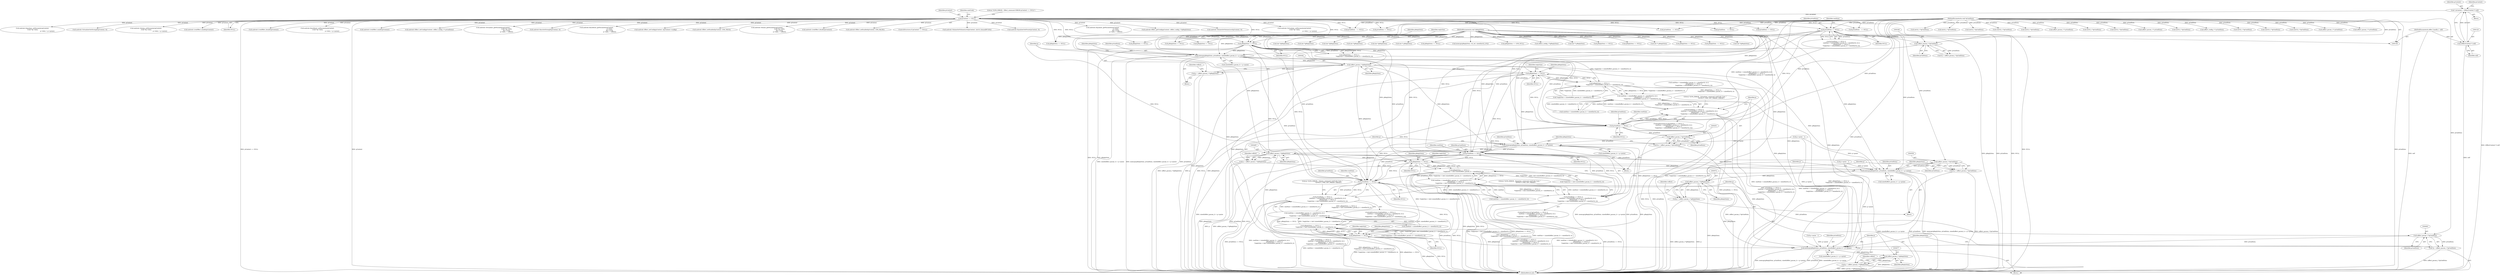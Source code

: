 digraph "0_Android_aeea52da00d210587fb3ed895de3d5f2e0264c88_4@API" {
"1000350" [label="(Call,memcpy(pReplyData, pCmdData, sizeof(effect_param_t) + p->psize))"];
"1000327" [label="(Call,pReplyData == NULL)"];
"1000114" [label="(MethodParameterIn,void *pReplyData)"];
"1000315" [label="(Call,pCmdData == NULL)"];
"1000112" [label="(MethodParameterIn,void *pCmdData)"];
"1000152" [label="(Call,pContext == NULL)"];
"1000117" [label="(Call,* pContext = (EffectContext *) self)"];
"1000119" [label="(Call,(EffectContext *) self)"];
"1000109" [label="(MethodParameterIn,effect_handle_t  self)"];
"1000347" [label="(Call,(effect_param_t *)pCmdData)"];
"1000361" [label="(Call,(effect_param_t *)pReplyData)"];
"1000359" [label="(Call,p = (effect_param_t *)pReplyData)"];
"1000430" [label="(Call,pReplyData == NULL)"];
"1000429" [label="(Call,pReplyData == NULL ||\n                        *replySize < (sizeof(effect_param_t) + sizeof(int32_t)))"];
"1000421" [label="(Call,cmdSize < (sizeof(effect_param_t) + sizeof(int32_t)) ||\n                        pReplyData == NULL ||\n                        *replySize < (sizeof(effect_param_t) + sizeof(int32_t)))"];
"1000417" [label="(Call,pCmdData == NULL ||\n                        cmdSize < (sizeof(effect_param_t) + sizeof(int32_t)) ||\n                        pReplyData == NULL ||\n                        *replySize < (sizeof(effect_param_t) + sizeof(int32_t)))"];
"1000453" [label="(Call,memcpy(pReplyData, pCmdData, sizeof(effect_param_t) + p->psize))"];
"1000464" [label="(Call,(effect_param_t *)pReplyData)"];
"1000462" [label="(Call,p = (effect_param_t *)pReplyData)"];
"1000535" [label="(Call,pReplyData == NULL)"];
"1000534" [label="(Call,pReplyData == NULL ||\n                    *replySize < (int) (sizeof(effect_param_t) + sizeof(int32_t)))"];
"1000526" [label="(Call,cmdSize < (sizeof(effect_param_t) + sizeof(int32_t)) ||\n                    pReplyData == NULL ||\n                    *replySize < (int) (sizeof(effect_param_t) + sizeof(int32_t)))"];
"1000522" [label="(Call,pCmdData == NULL ||\n                    cmdSize < (sizeof(effect_param_t) + sizeof(int32_t)) ||\n                    pReplyData == NULL ||\n                    *replySize < (int) (sizeof(effect_param_t) + sizeof(int32_t)))"];
"1000639" [label="(Call,pReplyData == NULL ||\n                        *replySize < (int) (sizeof(effect_param_t) + sizeof(int32_t)))"];
"1000631" [label="(Call,cmdSize < (sizeof(effect_param_t) + sizeof(int32_t)) ||\n                        pReplyData == NULL ||\n                        *replySize < (int) (sizeof(effect_param_t) + sizeof(int32_t)))"];
"1000627" [label="(Call,pCmdData == NULL ||\n                        cmdSize < (sizeof(effect_param_t) + sizeof(int32_t)) ||\n                        pReplyData == NULL ||\n                        *replySize < (int) (sizeof(effect_param_t) + sizeof(int32_t)))"];
"1000560" [label="(Call,memcpy(pReplyData, pCmdData, sizeof(effect_param_t) + p->psize))"];
"1000571" [label="(Call,(effect_param_t *)pReplyData)"];
"1000569" [label="(Call,p = (effect_param_t *)pReplyData)"];
"1000640" [label="(Call,pReplyData == NULL)"];
"1000665" [label="(Call,memcpy(pReplyData, pCmdData, sizeof(effect_param_t) + p->psize))"];
"1000676" [label="(Call,(effect_param_t *)pReplyData)"];
"1000674" [label="(Call,p = (effect_param_t *)pReplyData)"];
"1000628" [label="(Call,pCmdData == NULL)"];
"1000662" [label="(Call,(effect_param_t *)pCmdData)"];
"1000660" [label="(Call,*p = (effect_param_t *)pCmdData)"];
"1000523" [label="(Call,pCmdData == NULL)"];
"1000557" [label="(Call,(effect_param_t *)pCmdData)"];
"1000555" [label="(Call,*p = (effect_param_t *)pCmdData)"];
"1000418" [label="(Call,pCmdData == NULL)"];
"1000450" [label="(Call,(effect_param_t *)pCmdData)"];
"1000448" [label="(Call,*p = (effect_param_t *)pCmdData)"];
"1001144" [label="(Call,(int32_t *)pCmdData)"];
"1001245" [label="(Call,(int32_t *)pCmdData)"];
"1000664" [label="(Identifier,pCmdData)"];
"1000353" [label="(Call,sizeof(effect_param_t) + p->psize)"];
"1000632" [label="(Call,cmdSize < (sizeof(effect_param_t) + sizeof(int32_t)))"];
"1000115" [label="(Block,)"];
"1000538" [label="(Call,*replySize < (int) (sizeof(effect_param_t) + sizeof(int32_t)))"];
"1001162" [label="(Call,android::LvmEffect_enable(pContext))"];
"1000420" [label="(Identifier,NULL)"];
"1000350" [label="(Call,memcpy(pReplyData, pCmdData, sizeof(effect_param_t) + p->psize))"];
"1000267" [label="(Call,android::Effect_setConfig(pContext, (effect_config_t *) pCmdData))"];
"1000433" [label="(Call,*replySize < (sizeof(effect_param_t) + sizeof(int32_t)))"];
"1000665" [label="(Call,memcpy(pReplyData, pCmdData, sizeof(effect_param_t) + p->psize))"];
"1000448" [label="(Call,*p = (effect_param_t *)pCmdData)"];
"1000524" [label="(Identifier,pCmdData)"];
"1000432" [label="(Identifier,NULL)"];
"1000466" [label="(Identifier,pReplyData)"];
"1000315" [label="(Call,pCmdData == NULL)"];
"1000417" [label="(Call,pCmdData == NULL ||\n                        cmdSize < (sizeof(effect_param_t) + sizeof(int32_t)) ||\n                        pReplyData == NULL ||\n                        *replySize < (sizeof(effect_param_t) + sizeof(int32_t)))"];
"1000537" [label="(Identifier,NULL)"];
"1000667" [label="(Identifier,pCmdData)"];
"1001357" [label="(Call,memcpy(pReplyData, vol_ret, sizeof(int32_t)*2))"];
"1000640" [label="(Call,pReplyData == NULL)"];
"1000642" [label="(Identifier,NULL)"];
"1000676" [label="(Call,(effect_param_t *)pReplyData)"];
"1000449" [label="(Identifier,p)"];
"1000328" [label="(Identifier,pReplyData)"];
"1001281" [label="(Call,pReplyData == LVM_NULL)"];
"1000314" [label="(Call,pCmdData == NULL ||\n                        cmdSize < (sizeof(effect_param_t) + sizeof(int32_t)) ||\n                        pReplyData == NULL ||\n                        *replySize < (sizeof(effect_param_t) + sizeof(int32_t)))"];
"1000738" [label="(Call,pCmdData   == NULL)"];
"1000349" [label="(Identifier,pCmdData)"];
"1001213" [label="(Call,(int32_t *)pCmdData)"];
"1000292" [label="(Call,(effect_config_t *)pReplyData)"];
"1000563" [label="(Call,sizeof(effect_param_t) + p->psize)"];
"1000114" [label="(MethodParameterIn,void *pReplyData)"];
"1001075" [label="(Call,(uint32_t *)pCmdData)"];
"1000318" [label="(Call,cmdSize < (sizeof(effect_param_t) + sizeof(int32_t)) ||\n                        pReplyData == NULL ||\n                        *replySize < (sizeof(effect_param_t) + sizeof(int32_t)))"];
"1000312" [label="(Block,)"];
"1000473" [label="(Call,p->psize - 1)"];
"1000456" [label="(Call,sizeof(effect_param_t) + p->psize)"];
"1000534" [label="(Call,pReplyData == NULL ||\n                    *replySize < (int) (sizeof(effect_param_t) + sizeof(int32_t)))"];
"1000487" [label="(Call,android::Virtualizer_getParameter(pContext,\n                                                               (void *)p->data,\n                                                               &p->vsize,\n                                                               p->data + voffset))"];
"1001159" [label="(Call,(int32_t *)pCmdData)"];
"1000536" [label="(Identifier,pReplyData)"];
"1000770" [label="(Call,(effect_param_t *) pCmdData)"];
"1000674" [label="(Call,p = (effect_param_t *)pReplyData)"];
"1000662" [label="(Call,(effect_param_t *)pCmdData)"];
"1000462" [label="(Call,p = (effect_param_t *)pReplyData)"];
"1000453" [label="(Call,memcpy(pReplyData, pCmdData, sizeof(effect_param_t) + p->psize))"];
"1000678" [label="(Identifier,pReplyData)"];
"1000419" [label="(Identifier,pCmdData)"];
"1000186" [label="(Call,(int *) pReplyData)"];
"1000197" [label="(Call,android::BassSetStrength(pContext, 0))"];
"1000421" [label="(Call,cmdSize < (sizeof(effect_param_t) + sizeof(int32_t)) ||\n                        pReplyData == NULL ||\n                        *replySize < (sizeof(effect_param_t) + sizeof(int32_t)))"];
"1000913" [label="(Call,pReplyData == NULL)"];
"1000753" [label="(Call,pReplyData == NULL)"];
"1000152" [label="(Call,pContext == NULL)"];
"1000569" [label="(Call,p = (effect_param_t *)pReplyData)"];
"1000119" [label="(Call,(EffectContext *) self)"];
"1000384" [label="(Call,android::BassBoost_getParameter(pContext,\n                                                             p->data,\n                                                             &p->vsize,\n                                                             p->data + voffset))"];
"1000561" [label="(Identifier,pReplyData)"];
"1000573" [label="(Identifier,pReplyData)"];
"1000316" [label="(Identifier,pCmdData)"];
"1000297" [label="(Call,android::Effect_setConfig(pContext, &pContext->config))"];
"1001037" [label="(Call,android::Effect_setEnabled(pContext, LVM_TRUE))"];
"1000699" [label="(Call,android::Volume_getParameter(pContext,\n                                                          (void *)p->data,\n                                                          &p->vsize,\n                                                          p->data + voffset))"];
"1000435" [label="(Identifier,replySize)"];
"1000416" [label="(ControlStructure,if (pCmdData == NULL ||\n                        cmdSize < (sizeof(effect_param_t) + sizeof(int32_t)) ||\n                        pReplyData == NULL ||\n                        *replySize < (sizeof(effect_param_t) + sizeof(int32_t))))"];
"1000455" [label="(Identifier,pCmdData)"];
"1000901" [label="(Call,pCmdData == NULL)"];
"1000562" [label="(Identifier,pCmdData)"];
"1001130" [label="(Call,android::LvmEffect_disable(pContext))"];
"1000121" [label="(Identifier,self)"];
"1000430" [label="(Call,pReplyData == NULL)"];
"1001230" [label="(Call,(int32_t *)pCmdData)"];
"1000559" [label="(Identifier,pCmdData)"];
"1000630" [label="(Identifier,NULL)"];
"1000162" [label="(Identifier,cmdCode)"];
"1000525" [label="(Identifier,NULL)"];
"1001196" [label="(Call,(int32_t *)pCmdData)"];
"1000668" [label="(Call,sizeof(effect_param_t) + p->psize)"];
"1000450" [label="(Call,(effect_param_t *)pCmdData)"];
"1000345" [label="(Call,*p = (effect_param_t *)pCmdData)"];
"1000930" [label="(Call,(effect_param_t *) pCmdData)"];
"1001063" [label="(Call,android::Effect_setEnabled(pContext, LVM_FALSE))"];
"1000422" [label="(Call,cmdSize < (sizeof(effect_param_t) + sizeof(int32_t)))"];
"1000415" [label="(Block,)"];
"1001127" [label="(Call,(int32_t *)pCmdData)"];
"1000347" [label="(Call,(effect_param_t *)pCmdData)"];
"1000229" [label="(Call,(int *) pReplyData)"];
"1000973" [label="(Call,pReplyData == NULL)"];
"1000151" [label="(ControlStructure,if (pContext == NULL))"];
"1000631" [label="(Call,cmdSize < (sizeof(effect_param_t) + sizeof(int32_t)) ||\n                        pReplyData == NULL ||\n                        *replySize < (int) (sizeof(effect_param_t) + sizeof(int32_t)))"];
"1001364" [label="(Call,android::VolumeSetVolumeLevel(pContext, (int16_t)(maxdB*100)))"];
"1000248" [label="(Call,pReplyData  == NULL)"];
"1001044" [label="(Call,pReplyData == NULL)"];
"1000217" [label="(Call,android::EqualizerSetPreset(pContext, 0))"];
"1000521" [label="(ControlStructure,if (pCmdData == NULL ||\n                    cmdSize < (sizeof(effect_param_t) + sizeof(int32_t)) ||\n                    pReplyData == NULL ||\n                    *replySize < (int) (sizeof(effect_param_t) + sizeof(int32_t))))"];
"1000661" [label="(Identifier,p)"];
"1000629" [label="(Identifier,pCmdData)"];
"1000594" [label="(Call,android::Equalizer_getParameter(pContext,\n                                                             p->data,\n                                                             &p->vsize,\n                                                             p->data + voffset))"];
"1000527" [label="(Call,cmdSize < (sizeof(effect_param_t) + sizeof(int32_t)))"];
"1000633" [label="(Identifier,cmdSize)"];
"1000320" [label="(Identifier,cmdSize)"];
"1000366" [label="(Identifier,voffset)"];
"1001060" [label="(Call,(int *)pReplyData)"];
"1000370" [label="(Call,p->psize - 1)"];
"1000556" [label="(Identifier,p)"];
"1000157" [label="(Literal,\"\tLVM_ERROR : Effect_command ERROR pContext == NULL\")"];
"1000523" [label="(Call,pCmdData == NULL)"];
"1000645" [label="(Identifier,replySize)"];
"1000660" [label="(Call,*p = (effect_param_t *)pCmdData)"];
"1000276" [label="(Call,pReplyData == NULL)"];
"1000429" [label="(Call,pReplyData == NULL ||\n                        *replySize < (sizeof(effect_param_t) + sizeof(int32_t)))"];
"1000814" [label="(Call,pCmdData   == NULL)"];
"1000540" [label="(Identifier,replySize)"];
"1000290" [label="(Call,android::Effect_getConfig(pContext, (effect_config_t *)pReplyData))"];
"1000520" [label="(Block,)"];
"1000327" [label="(Call,pReplyData == NULL)"];
"1000522" [label="(Call,pCmdData == NULL ||\n                    cmdSize < (sizeof(effect_param_t) + sizeof(int32_t)) ||\n                    pReplyData == NULL ||\n                    *replySize < (int) (sizeof(effect_param_t) + sizeof(int32_t)))"];
"1000359" [label="(Call,p = (effect_param_t *)pReplyData)"];
"1000454" [label="(Identifier,pReplyData)"];
"1000452" [label="(Identifier,pCmdData)"];
"1000360" [label="(Identifier,p)"];
"1000788" [label="(Call,(int *)pReplyData)"];
"1000675" [label="(Identifier,p)"];
"1000351" [label="(Identifier,pReplyData)"];
"1000361" [label="(Call,(effect_param_t *)pReplyData)"];
"1000167" [label="(Call,pReplyData == NULL)"];
"1000555" [label="(Call,*p = (effect_param_t *)pCmdData)"];
"1000269" [label="(Call,(effect_config_t *) pCmdData)"];
"1000961" [label="(Call,pCmdData   == NULL)"];
"1000995" [label="(Call,(int *)pReplyData)"];
"1000463" [label="(Identifier,p)"];
"1000232" [label="(Call,android::VolumeSetVolumeLevel(pContext, 0))"];
"1000641" [label="(Identifier,pReplyData)"];
"1000878" [label="(Call,android::Virtualizer_setParameter(pContext,\n (void *)p->data,\n                                                                       p->data + p->psize))"];
"1000571" [label="(Call,(effect_param_t *)pReplyData)"];
"1000643" [label="(Call,*replySize < (int) (sizeof(effect_param_t) + sizeof(int32_t)))"];
"1000109" [label="(MethodParameterIn,effect_handle_t  self)"];
"1000535" [label="(Call,pReplyData == NULL)"];
"1000627" [label="(Call,pCmdData == NULL ||\n                        cmdSize < (sizeof(effect_param_t) + sizeof(int32_t)) ||\n                        pReplyData == NULL ||\n                        *replySize < (int) (sizeof(effect_param_t) + sizeof(int32_t)))"];
"1000118" [label="(Identifier,pContext)"];
"1000570" [label="(Identifier,p)"];
"1000423" [label="(Identifier,cmdSize)"];
"1000326" [label="(Call,pReplyData == NULL ||\n                        *replySize < (sizeof(effect_param_t) + sizeof(int32_t)))"];
"1000580" [label="(Call,p->psize - 1)"];
"1000557" [label="(Call,(effect_param_t *)pCmdData)"];
"1000418" [label="(Call,pCmdData == NULL)"];
"1000352" [label="(Identifier,pCmdData)"];
"1000112" [label="(MethodParameterIn,void *pCmdData)"];
"1000938" [label="(Call,android::Equalizer_setParameter(pContext,\n (void *)p->data,\n                                                                     p->data + p->psize))"];
"1000363" [label="(Identifier,pReplyData)"];
"1000655" [label="(Literal,\"\tLVM_ERROR : Volume_command cmdCode Case: \"\n                            \"EFFECT_CMD_GET_PARAM: ERROR\")"];
"1000207" [label="(Call,android::VirtualizerSetStrength(pContext, 0))"];
"1001110" [label="(Call,(int32_t *)pCmdData)"];
"1000443" [label="(Literal,\"\tLVM_ERROR : Virtualizer_command cmdCode Case: \"\n                            \"EFFECT_CMD_GET_PARAM: ERROR\")"];
"1000550" [label="(Literal,\"\tLVM_ERROR : Equalizer_command cmdCode Case: \"\n                            \"EFFECT_CMD_GET_PARAM\")"];
"1000625" [label="(Block,)"];
"1000317" [label="(Identifier,NULL)"];
"1001034" [label="(Call,(int *)pReplyData)"];
"1000560" [label="(Call,memcpy(pReplyData, pCmdData, sizeof(effect_param_t) + p->psize))"];
"1001306" [label="(Call,(uint32_t *)pCmdData)"];
"1000126" [label="(Identifier,pContext)"];
"1000153" [label="(Identifier,pContext)"];
"1000998" [label="(Call,android::Volume_setParameter(pContext,\n (void *)p->data,\n                                                                 p->data + p->psize))"];
"1000681" [label="(Identifier,voffset)"];
"1000935" [label="(Call,(int *)pReplyData)"];
"1000117" [label="(Call,* pContext = (EffectContext *) self)"];
"1001313" [label="(Call,(uint32_t *)pCmdData)"];
"1000639" [label="(Call,pReplyData == NULL ||\n                        *replySize < (int) (sizeof(effect_param_t) + sizeof(int32_t)))"];
"1000857" [label="(Call,(effect_param_t *) pCmdData)"];
"1001018" [label="(Call,pReplyData == NULL)"];
"1000626" [label="(ControlStructure,if (pCmdData == NULL ||\n                        cmdSize < (sizeof(effect_param_t) + sizeof(int32_t)) ||\n                        pReplyData == NULL ||\n                        *replySize < (int) (sizeof(effect_param_t) + sizeof(int32_t))))"];
"1000666" [label="(Identifier,pReplyData)"];
"1000329" [label="(Identifier,NULL)"];
"1000332" [label="(Identifier,replySize)"];
"1001288" [label="(Call,pCmdData == NULL)"];
"1000990" [label="(Call,(effect_param_t *) pCmdData)"];
"1000875" [label="(Call,(int *)pReplyData)"];
"1000431" [label="(Identifier,pReplyData)"];
"1001424" [label="(MethodReturn,int)"];
"1001248" [label="(Call,android::LvmEffect_enable(pContext))"];
"1000264" [label="(Call,(int *) pReplyData)"];
"1000154" [label="(Identifier,NULL)"];
"1001216" [label="(Call,android::LvmEffect_disable(pContext))"];
"1000528" [label="(Identifier,cmdSize)"];
"1000791" [label="(Call,android::BassBoost_setParameter(pContext,\n (void *)p->data,\n                                                                    p->data + p->psize))"];
"1000576" [label="(Identifier,voffset)"];
"1000469" [label="(Identifier,voffset)"];
"1000464" [label="(Call,(effect_param_t *)pReplyData)"];
"1000526" [label="(Call,cmdSize < (sizeof(effect_param_t) + sizeof(int32_t)) ||\n                    pReplyData == NULL ||\n                    *replySize < (int) (sizeof(effect_param_t) + sizeof(int32_t)))"];
"1000628" [label="(Call,pCmdData == NULL)"];
"1000840" [label="(Call,pReplyData == NULL)"];
"1000239" [label="(Call,pCmdData    == NULL)"];
"1000350" -> "1000312"  [label="AST: "];
"1000350" -> "1000353"  [label="CFG: "];
"1000351" -> "1000350"  [label="AST: "];
"1000352" -> "1000350"  [label="AST: "];
"1000353" -> "1000350"  [label="AST: "];
"1000360" -> "1000350"  [label="CFG: "];
"1000350" -> "1001424"  [label="DDG: sizeof(effect_param_t) + p->psize"];
"1000350" -> "1001424"  [label="DDG: memcpy(pReplyData, pCmdData, sizeof(effect_param_t) + p->psize)"];
"1000350" -> "1001424"  [label="DDG: pCmdData"];
"1000327" -> "1000350"  [label="DDG: pReplyData"];
"1000114" -> "1000350"  [label="DDG: pReplyData"];
"1000347" -> "1000350"  [label="DDG: pCmdData"];
"1000112" -> "1000350"  [label="DDG: pCmdData"];
"1000350" -> "1000361"  [label="DDG: pReplyData"];
"1000350" -> "1000418"  [label="DDG: pCmdData"];
"1000350" -> "1000523"  [label="DDG: pCmdData"];
"1000350" -> "1000628"  [label="DDG: pCmdData"];
"1000327" -> "1000326"  [label="AST: "];
"1000327" -> "1000329"  [label="CFG: "];
"1000328" -> "1000327"  [label="AST: "];
"1000329" -> "1000327"  [label="AST: "];
"1000332" -> "1000327"  [label="CFG: "];
"1000326" -> "1000327"  [label="CFG: "];
"1000327" -> "1001424"  [label="DDG: pReplyData"];
"1000327" -> "1001424"  [label="DDG: NULL"];
"1000327" -> "1000326"  [label="DDG: pReplyData"];
"1000327" -> "1000326"  [label="DDG: NULL"];
"1000114" -> "1000327"  [label="DDG: pReplyData"];
"1000315" -> "1000327"  [label="DDG: NULL"];
"1000327" -> "1000418"  [label="DDG: NULL"];
"1000327" -> "1000523"  [label="DDG: NULL"];
"1000327" -> "1000628"  [label="DDG: NULL"];
"1000114" -> "1000108"  [label="AST: "];
"1000114" -> "1001424"  [label="DDG: pReplyData"];
"1000114" -> "1000167"  [label="DDG: pReplyData"];
"1000114" -> "1000186"  [label="DDG: pReplyData"];
"1000114" -> "1000229"  [label="DDG: pReplyData"];
"1000114" -> "1000248"  [label="DDG: pReplyData"];
"1000114" -> "1000264"  [label="DDG: pReplyData"];
"1000114" -> "1000276"  [label="DDG: pReplyData"];
"1000114" -> "1000292"  [label="DDG: pReplyData"];
"1000114" -> "1000361"  [label="DDG: pReplyData"];
"1000114" -> "1000430"  [label="DDG: pReplyData"];
"1000114" -> "1000453"  [label="DDG: pReplyData"];
"1000114" -> "1000464"  [label="DDG: pReplyData"];
"1000114" -> "1000535"  [label="DDG: pReplyData"];
"1000114" -> "1000560"  [label="DDG: pReplyData"];
"1000114" -> "1000571"  [label="DDG: pReplyData"];
"1000114" -> "1000640"  [label="DDG: pReplyData"];
"1000114" -> "1000665"  [label="DDG: pReplyData"];
"1000114" -> "1000676"  [label="DDG: pReplyData"];
"1000114" -> "1000753"  [label="DDG: pReplyData"];
"1000114" -> "1000788"  [label="DDG: pReplyData"];
"1000114" -> "1000840"  [label="DDG: pReplyData"];
"1000114" -> "1000875"  [label="DDG: pReplyData"];
"1000114" -> "1000913"  [label="DDG: pReplyData"];
"1000114" -> "1000935"  [label="DDG: pReplyData"];
"1000114" -> "1000973"  [label="DDG: pReplyData"];
"1000114" -> "1000995"  [label="DDG: pReplyData"];
"1000114" -> "1001018"  [label="DDG: pReplyData"];
"1000114" -> "1001034"  [label="DDG: pReplyData"];
"1000114" -> "1001044"  [label="DDG: pReplyData"];
"1000114" -> "1001060"  [label="DDG: pReplyData"];
"1000114" -> "1001281"  [label="DDG: pReplyData"];
"1000114" -> "1001357"  [label="DDG: pReplyData"];
"1000315" -> "1000314"  [label="AST: "];
"1000315" -> "1000317"  [label="CFG: "];
"1000316" -> "1000315"  [label="AST: "];
"1000317" -> "1000315"  [label="AST: "];
"1000320" -> "1000315"  [label="CFG: "];
"1000314" -> "1000315"  [label="CFG: "];
"1000315" -> "1001424"  [label="DDG: pCmdData"];
"1000315" -> "1001424"  [label="DDG: NULL"];
"1000315" -> "1000314"  [label="DDG: pCmdData"];
"1000315" -> "1000314"  [label="DDG: NULL"];
"1000112" -> "1000315"  [label="DDG: pCmdData"];
"1000152" -> "1000315"  [label="DDG: NULL"];
"1000315" -> "1000347"  [label="DDG: pCmdData"];
"1000315" -> "1000418"  [label="DDG: NULL"];
"1000315" -> "1000523"  [label="DDG: NULL"];
"1000315" -> "1000628"  [label="DDG: NULL"];
"1000112" -> "1000108"  [label="AST: "];
"1000112" -> "1001424"  [label="DDG: pCmdData"];
"1000112" -> "1000239"  [label="DDG: pCmdData"];
"1000112" -> "1000269"  [label="DDG: pCmdData"];
"1000112" -> "1000347"  [label="DDG: pCmdData"];
"1000112" -> "1000418"  [label="DDG: pCmdData"];
"1000112" -> "1000450"  [label="DDG: pCmdData"];
"1000112" -> "1000453"  [label="DDG: pCmdData"];
"1000112" -> "1000523"  [label="DDG: pCmdData"];
"1000112" -> "1000557"  [label="DDG: pCmdData"];
"1000112" -> "1000560"  [label="DDG: pCmdData"];
"1000112" -> "1000628"  [label="DDG: pCmdData"];
"1000112" -> "1000662"  [label="DDG: pCmdData"];
"1000112" -> "1000665"  [label="DDG: pCmdData"];
"1000112" -> "1000738"  [label="DDG: pCmdData"];
"1000112" -> "1000770"  [label="DDG: pCmdData"];
"1000112" -> "1000814"  [label="DDG: pCmdData"];
"1000112" -> "1000857"  [label="DDG: pCmdData"];
"1000112" -> "1000901"  [label="DDG: pCmdData"];
"1000112" -> "1000930"  [label="DDG: pCmdData"];
"1000112" -> "1000961"  [label="DDG: pCmdData"];
"1000112" -> "1000990"  [label="DDG: pCmdData"];
"1000112" -> "1001075"  [label="DDG: pCmdData"];
"1000112" -> "1001110"  [label="DDG: pCmdData"];
"1000112" -> "1001127"  [label="DDG: pCmdData"];
"1000112" -> "1001144"  [label="DDG: pCmdData"];
"1000112" -> "1001159"  [label="DDG: pCmdData"];
"1000112" -> "1001196"  [label="DDG: pCmdData"];
"1000112" -> "1001213"  [label="DDG: pCmdData"];
"1000112" -> "1001230"  [label="DDG: pCmdData"];
"1000112" -> "1001245"  [label="DDG: pCmdData"];
"1000112" -> "1001288"  [label="DDG: pCmdData"];
"1000112" -> "1001306"  [label="DDG: pCmdData"];
"1000112" -> "1001313"  [label="DDG: pCmdData"];
"1000152" -> "1000151"  [label="AST: "];
"1000152" -> "1000154"  [label="CFG: "];
"1000153" -> "1000152"  [label="AST: "];
"1000154" -> "1000152"  [label="AST: "];
"1000157" -> "1000152"  [label="CFG: "];
"1000162" -> "1000152"  [label="CFG: "];
"1000152" -> "1001424"  [label="DDG: pContext == NULL"];
"1000152" -> "1001424"  [label="DDG: pContext"];
"1000152" -> "1001424"  [label="DDG: NULL"];
"1000117" -> "1000152"  [label="DDG: pContext"];
"1000152" -> "1000167"  [label="DDG: NULL"];
"1000152" -> "1000197"  [label="DDG: pContext"];
"1000152" -> "1000207"  [label="DDG: pContext"];
"1000152" -> "1000217"  [label="DDG: pContext"];
"1000152" -> "1000232"  [label="DDG: pContext"];
"1000152" -> "1000239"  [label="DDG: NULL"];
"1000152" -> "1000267"  [label="DDG: pContext"];
"1000152" -> "1000276"  [label="DDG: NULL"];
"1000152" -> "1000290"  [label="DDG: pContext"];
"1000152" -> "1000297"  [label="DDG: pContext"];
"1000152" -> "1000384"  [label="DDG: pContext"];
"1000152" -> "1000418"  [label="DDG: NULL"];
"1000152" -> "1000487"  [label="DDG: pContext"];
"1000152" -> "1000523"  [label="DDG: NULL"];
"1000152" -> "1000594"  [label="DDG: pContext"];
"1000152" -> "1000628"  [label="DDG: NULL"];
"1000152" -> "1000699"  [label="DDG: pContext"];
"1000152" -> "1000738"  [label="DDG: NULL"];
"1000152" -> "1000791"  [label="DDG: pContext"];
"1000152" -> "1000814"  [label="DDG: NULL"];
"1000152" -> "1000878"  [label="DDG: pContext"];
"1000152" -> "1000901"  [label="DDG: NULL"];
"1000152" -> "1000938"  [label="DDG: pContext"];
"1000152" -> "1000961"  [label="DDG: NULL"];
"1000152" -> "1000998"  [label="DDG: pContext"];
"1000152" -> "1001018"  [label="DDG: NULL"];
"1000152" -> "1001037"  [label="DDG: pContext"];
"1000152" -> "1001044"  [label="DDG: NULL"];
"1000152" -> "1001063"  [label="DDG: pContext"];
"1000152" -> "1001130"  [label="DDG: pContext"];
"1000152" -> "1001162"  [label="DDG: pContext"];
"1000152" -> "1001216"  [label="DDG: pContext"];
"1000152" -> "1001248"  [label="DDG: pContext"];
"1000152" -> "1001288"  [label="DDG: NULL"];
"1000152" -> "1001364"  [label="DDG: pContext"];
"1000117" -> "1000115"  [label="AST: "];
"1000117" -> "1000119"  [label="CFG: "];
"1000118" -> "1000117"  [label="AST: "];
"1000119" -> "1000117"  [label="AST: "];
"1000126" -> "1000117"  [label="CFG: "];
"1000117" -> "1001424"  [label="DDG: (EffectContext *) self"];
"1000119" -> "1000117"  [label="DDG: self"];
"1000119" -> "1000121"  [label="CFG: "];
"1000120" -> "1000119"  [label="AST: "];
"1000121" -> "1000119"  [label="AST: "];
"1000119" -> "1001424"  [label="DDG: self"];
"1000109" -> "1000119"  [label="DDG: self"];
"1000109" -> "1000108"  [label="AST: "];
"1000109" -> "1001424"  [label="DDG: self"];
"1000347" -> "1000345"  [label="AST: "];
"1000347" -> "1000349"  [label="CFG: "];
"1000348" -> "1000347"  [label="AST: "];
"1000349" -> "1000347"  [label="AST: "];
"1000345" -> "1000347"  [label="CFG: "];
"1000347" -> "1000345"  [label="DDG: pCmdData"];
"1000361" -> "1000359"  [label="AST: "];
"1000361" -> "1000363"  [label="CFG: "];
"1000362" -> "1000361"  [label="AST: "];
"1000363" -> "1000361"  [label="AST: "];
"1000359" -> "1000361"  [label="CFG: "];
"1000361" -> "1001424"  [label="DDG: pReplyData"];
"1000361" -> "1000359"  [label="DDG: pReplyData"];
"1000361" -> "1000430"  [label="DDG: pReplyData"];
"1000361" -> "1000453"  [label="DDG: pReplyData"];
"1000361" -> "1000535"  [label="DDG: pReplyData"];
"1000361" -> "1000560"  [label="DDG: pReplyData"];
"1000361" -> "1000640"  [label="DDG: pReplyData"];
"1000361" -> "1000665"  [label="DDG: pReplyData"];
"1000359" -> "1000312"  [label="AST: "];
"1000360" -> "1000359"  [label="AST: "];
"1000366" -> "1000359"  [label="CFG: "];
"1000359" -> "1001424"  [label="DDG: (effect_param_t *)pReplyData"];
"1000359" -> "1001424"  [label="DDG: p"];
"1000430" -> "1000429"  [label="AST: "];
"1000430" -> "1000432"  [label="CFG: "];
"1000431" -> "1000430"  [label="AST: "];
"1000432" -> "1000430"  [label="AST: "];
"1000435" -> "1000430"  [label="CFG: "];
"1000429" -> "1000430"  [label="CFG: "];
"1000430" -> "1001424"  [label="DDG: NULL"];
"1000430" -> "1001424"  [label="DDG: pReplyData"];
"1000430" -> "1000429"  [label="DDG: pReplyData"];
"1000430" -> "1000429"  [label="DDG: NULL"];
"1000418" -> "1000430"  [label="DDG: NULL"];
"1000430" -> "1000453"  [label="DDG: pReplyData"];
"1000430" -> "1000523"  [label="DDG: NULL"];
"1000430" -> "1000628"  [label="DDG: NULL"];
"1000429" -> "1000421"  [label="AST: "];
"1000429" -> "1000433"  [label="CFG: "];
"1000433" -> "1000429"  [label="AST: "];
"1000421" -> "1000429"  [label="CFG: "];
"1000429" -> "1001424"  [label="DDG: *replySize < (sizeof(effect_param_t) + sizeof(int32_t))"];
"1000429" -> "1001424"  [label="DDG: pReplyData == NULL"];
"1000429" -> "1000421"  [label="DDG: pReplyData == NULL"];
"1000429" -> "1000421"  [label="DDG: *replySize < (sizeof(effect_param_t) + sizeof(int32_t))"];
"1000326" -> "1000429"  [label="DDG: *replySize < (sizeof(effect_param_t) + sizeof(int32_t))"];
"1000433" -> "1000429"  [label="DDG: *replySize"];
"1000433" -> "1000429"  [label="DDG: sizeof(effect_param_t) + sizeof(int32_t)"];
"1000421" -> "1000417"  [label="AST: "];
"1000421" -> "1000422"  [label="CFG: "];
"1000422" -> "1000421"  [label="AST: "];
"1000417" -> "1000421"  [label="CFG: "];
"1000421" -> "1001424"  [label="DDG: cmdSize < (sizeof(effect_param_t) + sizeof(int32_t))"];
"1000421" -> "1001424"  [label="DDG: pReplyData == NULL ||\n                        *replySize < (sizeof(effect_param_t) + sizeof(int32_t))"];
"1000421" -> "1000417"  [label="DDG: cmdSize < (sizeof(effect_param_t) + sizeof(int32_t))"];
"1000421" -> "1000417"  [label="DDG: pReplyData == NULL ||\n                        *replySize < (sizeof(effect_param_t) + sizeof(int32_t))"];
"1000422" -> "1000421"  [label="DDG: cmdSize"];
"1000422" -> "1000421"  [label="DDG: sizeof(effect_param_t) + sizeof(int32_t)"];
"1000318" -> "1000421"  [label="DDG: pReplyData == NULL ||\n                        *replySize < (sizeof(effect_param_t) + sizeof(int32_t))"];
"1000417" -> "1000416"  [label="AST: "];
"1000417" -> "1000418"  [label="CFG: "];
"1000418" -> "1000417"  [label="AST: "];
"1000443" -> "1000417"  [label="CFG: "];
"1000449" -> "1000417"  [label="CFG: "];
"1000417" -> "1001424"  [label="DDG: pCmdData == NULL"];
"1000417" -> "1001424"  [label="DDG: pCmdData == NULL ||\n                        cmdSize < (sizeof(effect_param_t) + sizeof(int32_t)) ||\n                        pReplyData == NULL ||\n                        *replySize < (sizeof(effect_param_t) + sizeof(int32_t))"];
"1000417" -> "1001424"  [label="DDG: cmdSize < (sizeof(effect_param_t) + sizeof(int32_t)) ||\n                        pReplyData == NULL ||\n                        *replySize < (sizeof(effect_param_t) + sizeof(int32_t))"];
"1000418" -> "1000417"  [label="DDG: pCmdData"];
"1000418" -> "1000417"  [label="DDG: NULL"];
"1000314" -> "1000417"  [label="DDG: cmdSize < (sizeof(effect_param_t) + sizeof(int32_t)) ||\n                        pReplyData == NULL ||\n                        *replySize < (sizeof(effect_param_t) + sizeof(int32_t))"];
"1000453" -> "1000415"  [label="AST: "];
"1000453" -> "1000456"  [label="CFG: "];
"1000454" -> "1000453"  [label="AST: "];
"1000455" -> "1000453"  [label="AST: "];
"1000456" -> "1000453"  [label="AST: "];
"1000463" -> "1000453"  [label="CFG: "];
"1000453" -> "1001424"  [label="DDG: pCmdData"];
"1000453" -> "1001424"  [label="DDG: memcpy(pReplyData, pCmdData, sizeof(effect_param_t) + p->psize)"];
"1000453" -> "1001424"  [label="DDG: sizeof(effect_param_t) + p->psize"];
"1000450" -> "1000453"  [label="DDG: pCmdData"];
"1000370" -> "1000453"  [label="DDG: p->psize"];
"1000453" -> "1000464"  [label="DDG: pReplyData"];
"1000453" -> "1000523"  [label="DDG: pCmdData"];
"1000453" -> "1000628"  [label="DDG: pCmdData"];
"1000464" -> "1000462"  [label="AST: "];
"1000464" -> "1000466"  [label="CFG: "];
"1000465" -> "1000464"  [label="AST: "];
"1000466" -> "1000464"  [label="AST: "];
"1000462" -> "1000464"  [label="CFG: "];
"1000464" -> "1001424"  [label="DDG: pReplyData"];
"1000464" -> "1000462"  [label="DDG: pReplyData"];
"1000464" -> "1000535"  [label="DDG: pReplyData"];
"1000464" -> "1000560"  [label="DDG: pReplyData"];
"1000464" -> "1000640"  [label="DDG: pReplyData"];
"1000464" -> "1000665"  [label="DDG: pReplyData"];
"1000462" -> "1000415"  [label="AST: "];
"1000463" -> "1000462"  [label="AST: "];
"1000469" -> "1000462"  [label="CFG: "];
"1000462" -> "1001424"  [label="DDG: p"];
"1000462" -> "1001424"  [label="DDG: (effect_param_t *)pReplyData"];
"1000535" -> "1000534"  [label="AST: "];
"1000535" -> "1000537"  [label="CFG: "];
"1000536" -> "1000535"  [label="AST: "];
"1000537" -> "1000535"  [label="AST: "];
"1000540" -> "1000535"  [label="CFG: "];
"1000534" -> "1000535"  [label="CFG: "];
"1000535" -> "1001424"  [label="DDG: pReplyData"];
"1000535" -> "1001424"  [label="DDG: NULL"];
"1000535" -> "1000534"  [label="DDG: pReplyData"];
"1000535" -> "1000534"  [label="DDG: NULL"];
"1000523" -> "1000535"  [label="DDG: NULL"];
"1000535" -> "1000560"  [label="DDG: pReplyData"];
"1000535" -> "1000628"  [label="DDG: NULL"];
"1000534" -> "1000526"  [label="AST: "];
"1000534" -> "1000538"  [label="CFG: "];
"1000538" -> "1000534"  [label="AST: "];
"1000526" -> "1000534"  [label="CFG: "];
"1000534" -> "1001424"  [label="DDG: pReplyData == NULL"];
"1000534" -> "1001424"  [label="DDG: *replySize < (int) (sizeof(effect_param_t) + sizeof(int32_t))"];
"1000534" -> "1000526"  [label="DDG: pReplyData == NULL"];
"1000534" -> "1000526"  [label="DDG: *replySize < (int) (sizeof(effect_param_t) + sizeof(int32_t))"];
"1000538" -> "1000534"  [label="DDG: *replySize"];
"1000538" -> "1000534"  [label="DDG: (int) (sizeof(effect_param_t) + sizeof(int32_t))"];
"1000534" -> "1000639"  [label="DDG: *replySize < (int) (sizeof(effect_param_t) + sizeof(int32_t))"];
"1000526" -> "1000522"  [label="AST: "];
"1000526" -> "1000527"  [label="CFG: "];
"1000527" -> "1000526"  [label="AST: "];
"1000522" -> "1000526"  [label="CFG: "];
"1000526" -> "1001424"  [label="DDG: pReplyData == NULL ||\n                    *replySize < (int) (sizeof(effect_param_t) + sizeof(int32_t))"];
"1000526" -> "1001424"  [label="DDG: cmdSize < (sizeof(effect_param_t) + sizeof(int32_t))"];
"1000526" -> "1000522"  [label="DDG: cmdSize < (sizeof(effect_param_t) + sizeof(int32_t))"];
"1000526" -> "1000522"  [label="DDG: pReplyData == NULL ||\n                    *replySize < (int) (sizeof(effect_param_t) + sizeof(int32_t))"];
"1000527" -> "1000526"  [label="DDG: cmdSize"];
"1000527" -> "1000526"  [label="DDG: sizeof(effect_param_t) + sizeof(int32_t)"];
"1000522" -> "1000521"  [label="AST: "];
"1000522" -> "1000523"  [label="CFG: "];
"1000523" -> "1000522"  [label="AST: "];
"1000550" -> "1000522"  [label="CFG: "];
"1000556" -> "1000522"  [label="CFG: "];
"1000522" -> "1001424"  [label="DDG: pCmdData == NULL ||\n                    cmdSize < (sizeof(effect_param_t) + sizeof(int32_t)) ||\n                    pReplyData == NULL ||\n                    *replySize < (int) (sizeof(effect_param_t) + sizeof(int32_t))"];
"1000522" -> "1001424"  [label="DDG: cmdSize < (sizeof(effect_param_t) + sizeof(int32_t)) ||\n                    pReplyData == NULL ||\n                    *replySize < (int) (sizeof(effect_param_t) + sizeof(int32_t))"];
"1000522" -> "1001424"  [label="DDG: pCmdData == NULL"];
"1000523" -> "1000522"  [label="DDG: pCmdData"];
"1000523" -> "1000522"  [label="DDG: NULL"];
"1000639" -> "1000631"  [label="AST: "];
"1000639" -> "1000640"  [label="CFG: "];
"1000639" -> "1000643"  [label="CFG: "];
"1000640" -> "1000639"  [label="AST: "];
"1000643" -> "1000639"  [label="AST: "];
"1000631" -> "1000639"  [label="CFG: "];
"1000639" -> "1001424"  [label="DDG: *replySize < (int) (sizeof(effect_param_t) + sizeof(int32_t))"];
"1000639" -> "1001424"  [label="DDG: pReplyData == NULL"];
"1000639" -> "1000631"  [label="DDG: pReplyData == NULL"];
"1000639" -> "1000631"  [label="DDG: *replySize < (int) (sizeof(effect_param_t) + sizeof(int32_t))"];
"1000640" -> "1000639"  [label="DDG: pReplyData"];
"1000640" -> "1000639"  [label="DDG: NULL"];
"1000643" -> "1000639"  [label="DDG: *replySize"];
"1000643" -> "1000639"  [label="DDG: (int) (sizeof(effect_param_t) + sizeof(int32_t))"];
"1000631" -> "1000627"  [label="AST: "];
"1000631" -> "1000632"  [label="CFG: "];
"1000632" -> "1000631"  [label="AST: "];
"1000627" -> "1000631"  [label="CFG: "];
"1000631" -> "1001424"  [label="DDG: pReplyData == NULL ||\n                        *replySize < (int) (sizeof(effect_param_t) + sizeof(int32_t))"];
"1000631" -> "1001424"  [label="DDG: cmdSize < (sizeof(effect_param_t) + sizeof(int32_t))"];
"1000631" -> "1000627"  [label="DDG: cmdSize < (sizeof(effect_param_t) + sizeof(int32_t))"];
"1000631" -> "1000627"  [label="DDG: pReplyData == NULL ||\n                        *replySize < (int) (sizeof(effect_param_t) + sizeof(int32_t))"];
"1000632" -> "1000631"  [label="DDG: cmdSize"];
"1000632" -> "1000631"  [label="DDG: sizeof(effect_param_t) + sizeof(int32_t)"];
"1000627" -> "1000626"  [label="AST: "];
"1000627" -> "1000628"  [label="CFG: "];
"1000628" -> "1000627"  [label="AST: "];
"1000655" -> "1000627"  [label="CFG: "];
"1000661" -> "1000627"  [label="CFG: "];
"1000627" -> "1001424"  [label="DDG: cmdSize < (sizeof(effect_param_t) + sizeof(int32_t)) ||\n                        pReplyData == NULL ||\n                        *replySize < (int) (sizeof(effect_param_t) + sizeof(int32_t))"];
"1000627" -> "1001424"  [label="DDG: pCmdData == NULL ||\n                        cmdSize < (sizeof(effect_param_t) + sizeof(int32_t)) ||\n                        pReplyData == NULL ||\n                        *replySize < (int) (sizeof(effect_param_t) + sizeof(int32_t))"];
"1000627" -> "1001424"  [label="DDG: pCmdData == NULL"];
"1000628" -> "1000627"  [label="DDG: pCmdData"];
"1000628" -> "1000627"  [label="DDG: NULL"];
"1000560" -> "1000520"  [label="AST: "];
"1000560" -> "1000563"  [label="CFG: "];
"1000561" -> "1000560"  [label="AST: "];
"1000562" -> "1000560"  [label="AST: "];
"1000563" -> "1000560"  [label="AST: "];
"1000570" -> "1000560"  [label="CFG: "];
"1000560" -> "1001424"  [label="DDG: memcpy(pReplyData, pCmdData, sizeof(effect_param_t) + p->psize)"];
"1000560" -> "1001424"  [label="DDG: sizeof(effect_param_t) + p->psize"];
"1000560" -> "1001424"  [label="DDG: pCmdData"];
"1000557" -> "1000560"  [label="DDG: pCmdData"];
"1000473" -> "1000560"  [label="DDG: p->psize"];
"1000370" -> "1000560"  [label="DDG: p->psize"];
"1000560" -> "1000571"  [label="DDG: pReplyData"];
"1000560" -> "1000628"  [label="DDG: pCmdData"];
"1000571" -> "1000569"  [label="AST: "];
"1000571" -> "1000573"  [label="CFG: "];
"1000572" -> "1000571"  [label="AST: "];
"1000573" -> "1000571"  [label="AST: "];
"1000569" -> "1000571"  [label="CFG: "];
"1000571" -> "1001424"  [label="DDG: pReplyData"];
"1000571" -> "1000569"  [label="DDG: pReplyData"];
"1000571" -> "1000640"  [label="DDG: pReplyData"];
"1000571" -> "1000665"  [label="DDG: pReplyData"];
"1000569" -> "1000520"  [label="AST: "];
"1000570" -> "1000569"  [label="AST: "];
"1000576" -> "1000569"  [label="CFG: "];
"1000569" -> "1001424"  [label="DDG: (effect_param_t *)pReplyData"];
"1000569" -> "1001424"  [label="DDG: p"];
"1000640" -> "1000642"  [label="CFG: "];
"1000641" -> "1000640"  [label="AST: "];
"1000642" -> "1000640"  [label="AST: "];
"1000645" -> "1000640"  [label="CFG: "];
"1000640" -> "1001424"  [label="DDG: pReplyData"];
"1000640" -> "1001424"  [label="DDG: NULL"];
"1000628" -> "1000640"  [label="DDG: NULL"];
"1000640" -> "1000665"  [label="DDG: pReplyData"];
"1000665" -> "1000625"  [label="AST: "];
"1000665" -> "1000668"  [label="CFG: "];
"1000666" -> "1000665"  [label="AST: "];
"1000667" -> "1000665"  [label="AST: "];
"1000668" -> "1000665"  [label="AST: "];
"1000675" -> "1000665"  [label="CFG: "];
"1000665" -> "1001424"  [label="DDG: sizeof(effect_param_t) + p->psize"];
"1000665" -> "1001424"  [label="DDG: memcpy(pReplyData, pCmdData, sizeof(effect_param_t) + p->psize)"];
"1000665" -> "1001424"  [label="DDG: pCmdData"];
"1000662" -> "1000665"  [label="DDG: pCmdData"];
"1000473" -> "1000665"  [label="DDG: p->psize"];
"1000580" -> "1000665"  [label="DDG: p->psize"];
"1000370" -> "1000665"  [label="DDG: p->psize"];
"1000665" -> "1000676"  [label="DDG: pReplyData"];
"1000676" -> "1000674"  [label="AST: "];
"1000676" -> "1000678"  [label="CFG: "];
"1000677" -> "1000676"  [label="AST: "];
"1000678" -> "1000676"  [label="AST: "];
"1000674" -> "1000676"  [label="CFG: "];
"1000676" -> "1001424"  [label="DDG: pReplyData"];
"1000676" -> "1000674"  [label="DDG: pReplyData"];
"1000674" -> "1000625"  [label="AST: "];
"1000675" -> "1000674"  [label="AST: "];
"1000681" -> "1000674"  [label="CFG: "];
"1000674" -> "1001424"  [label="DDG: (effect_param_t *)pReplyData"];
"1000674" -> "1001424"  [label="DDG: p"];
"1000628" -> "1000630"  [label="CFG: "];
"1000629" -> "1000628"  [label="AST: "];
"1000630" -> "1000628"  [label="AST: "];
"1000633" -> "1000628"  [label="CFG: "];
"1000628" -> "1001424"  [label="DDG: NULL"];
"1000628" -> "1001424"  [label="DDG: pCmdData"];
"1000523" -> "1000628"  [label="DDG: NULL"];
"1000418" -> "1000628"  [label="DDG: NULL"];
"1000628" -> "1000662"  [label="DDG: pCmdData"];
"1000662" -> "1000660"  [label="AST: "];
"1000662" -> "1000664"  [label="CFG: "];
"1000663" -> "1000662"  [label="AST: "];
"1000664" -> "1000662"  [label="AST: "];
"1000660" -> "1000662"  [label="CFG: "];
"1000662" -> "1000660"  [label="DDG: pCmdData"];
"1000660" -> "1000625"  [label="AST: "];
"1000661" -> "1000660"  [label="AST: "];
"1000666" -> "1000660"  [label="CFG: "];
"1000660" -> "1001424"  [label="DDG: (effect_param_t *)pCmdData"];
"1000523" -> "1000525"  [label="CFG: "];
"1000524" -> "1000523"  [label="AST: "];
"1000525" -> "1000523"  [label="AST: "];
"1000528" -> "1000523"  [label="CFG: "];
"1000523" -> "1001424"  [label="DDG: NULL"];
"1000523" -> "1001424"  [label="DDG: pCmdData"];
"1000418" -> "1000523"  [label="DDG: NULL"];
"1000523" -> "1000557"  [label="DDG: pCmdData"];
"1000557" -> "1000555"  [label="AST: "];
"1000557" -> "1000559"  [label="CFG: "];
"1000558" -> "1000557"  [label="AST: "];
"1000559" -> "1000557"  [label="AST: "];
"1000555" -> "1000557"  [label="CFG: "];
"1000557" -> "1000555"  [label="DDG: pCmdData"];
"1000555" -> "1000520"  [label="AST: "];
"1000556" -> "1000555"  [label="AST: "];
"1000561" -> "1000555"  [label="CFG: "];
"1000555" -> "1001424"  [label="DDG: (effect_param_t *)pCmdData"];
"1000418" -> "1000420"  [label="CFG: "];
"1000419" -> "1000418"  [label="AST: "];
"1000420" -> "1000418"  [label="AST: "];
"1000423" -> "1000418"  [label="CFG: "];
"1000418" -> "1001424"  [label="DDG: NULL"];
"1000418" -> "1001424"  [label="DDG: pCmdData"];
"1000418" -> "1000450"  [label="DDG: pCmdData"];
"1000450" -> "1000448"  [label="AST: "];
"1000450" -> "1000452"  [label="CFG: "];
"1000451" -> "1000450"  [label="AST: "];
"1000452" -> "1000450"  [label="AST: "];
"1000448" -> "1000450"  [label="CFG: "];
"1000450" -> "1000448"  [label="DDG: pCmdData"];
"1000448" -> "1000415"  [label="AST: "];
"1000449" -> "1000448"  [label="AST: "];
"1000454" -> "1000448"  [label="CFG: "];
"1000448" -> "1001424"  [label="DDG: (effect_param_t *)pCmdData"];
}
